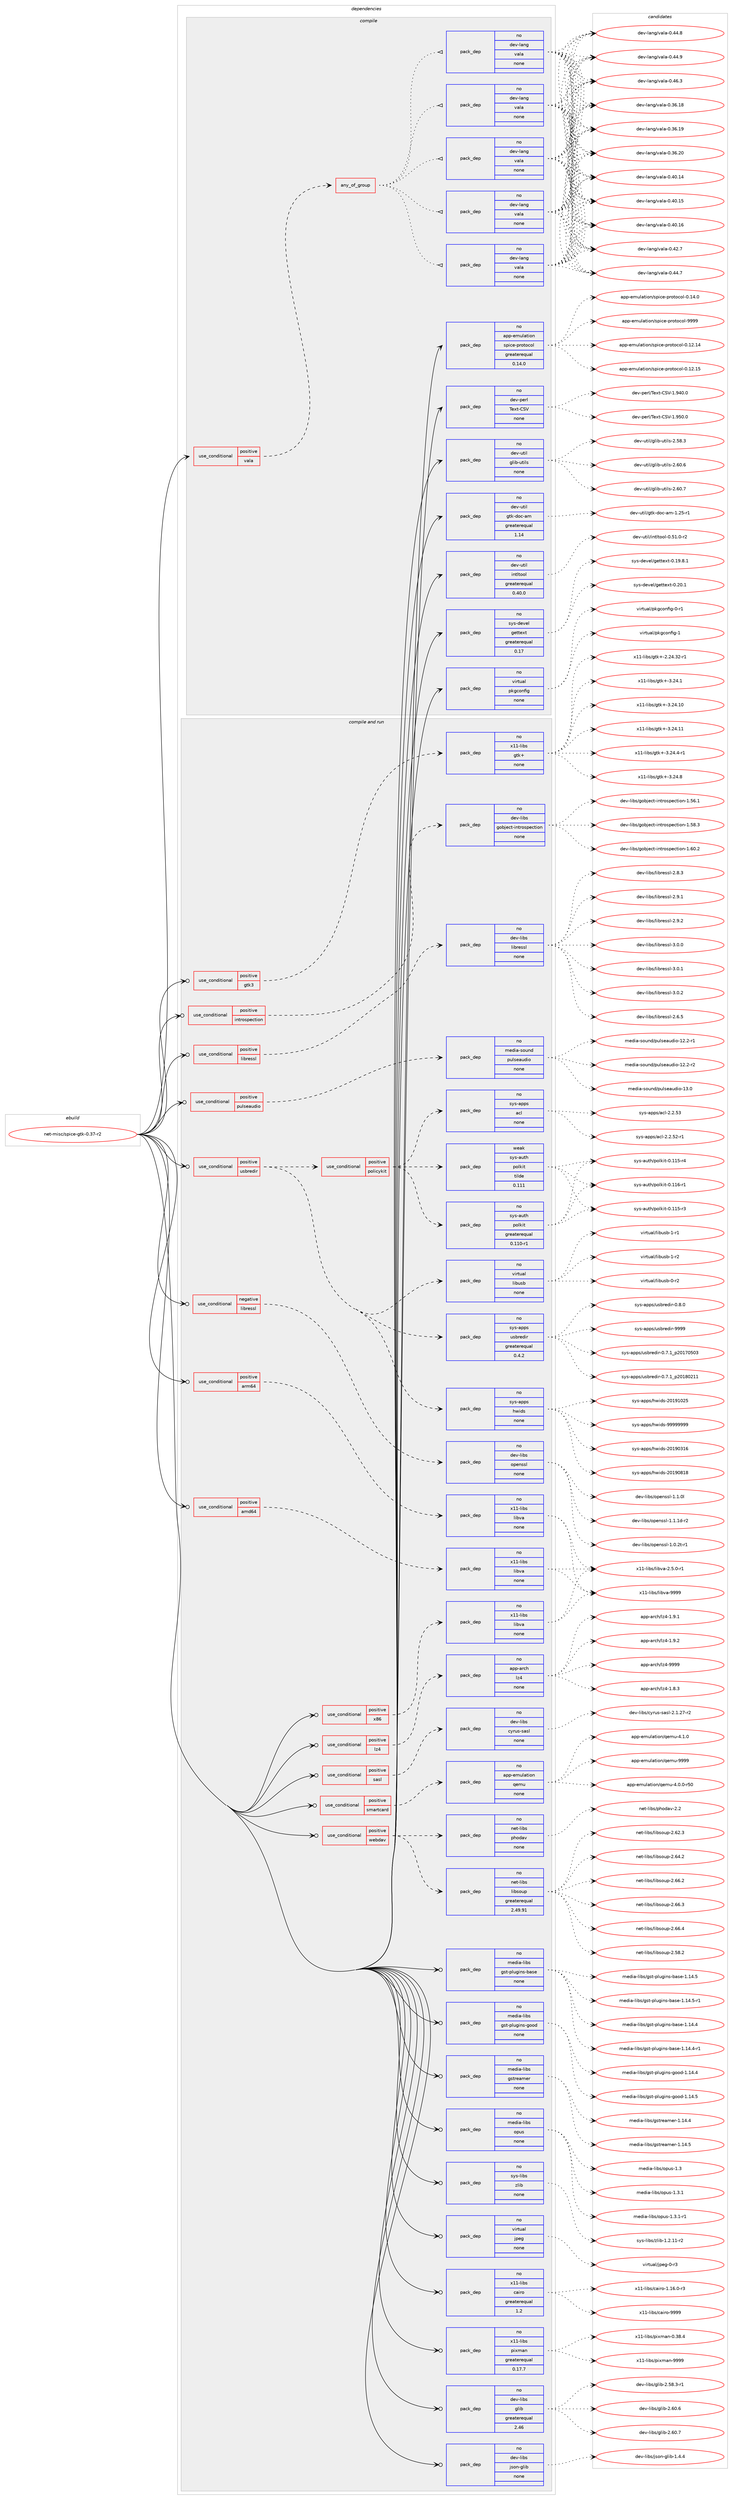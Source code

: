 digraph prolog {

# *************
# Graph options
# *************

newrank=true;
concentrate=true;
compound=true;
graph [rankdir=LR,fontname=Helvetica,fontsize=10,ranksep=1.5];#, ranksep=2.5, nodesep=0.2];
edge  [arrowhead=vee];
node  [fontname=Helvetica,fontsize=10];

# **********
# The ebuild
# **********

subgraph cluster_leftcol {
color=gray;
rank=same;
label=<<i>ebuild</i>>;
id [label="net-misc/spice-gtk-0.37-r2", color=red, width=4, href="../net-misc/spice-gtk-0.37-r2.svg"];
}

# ****************
# The dependencies
# ****************

subgraph cluster_midcol {
color=gray;
label=<<i>dependencies</i>>;
subgraph cluster_compile {
fillcolor="#eeeeee";
style=filled;
label=<<i>compile</i>>;
subgraph cond204111 {
dependency837103 [label=<<TABLE BORDER="0" CELLBORDER="1" CELLSPACING="0" CELLPADDING="4"><TR><TD ROWSPAN="3" CELLPADDING="10">use_conditional</TD></TR><TR><TD>positive</TD></TR><TR><TD>vala</TD></TR></TABLE>>, shape=none, color=red];
subgraph any14245 {
dependency837104 [label=<<TABLE BORDER="0" CELLBORDER="1" CELLSPACING="0" CELLPADDING="4"><TR><TD CELLPADDING="10">any_of_group</TD></TR></TABLE>>, shape=none, color=red];subgraph pack618253 {
dependency837105 [label=<<TABLE BORDER="0" CELLBORDER="1" CELLSPACING="0" CELLPADDING="4" WIDTH="220"><TR><TD ROWSPAN="6" CELLPADDING="30">pack_dep</TD></TR><TR><TD WIDTH="110">no</TD></TR><TR><TD>dev-lang</TD></TR><TR><TD>vala</TD></TR><TR><TD>none</TD></TR><TR><TD></TD></TR></TABLE>>, shape=none, color=blue];
}
dependency837104:e -> dependency837105:w [weight=20,style="dotted",arrowhead="oinv"];
subgraph pack618254 {
dependency837106 [label=<<TABLE BORDER="0" CELLBORDER="1" CELLSPACING="0" CELLPADDING="4" WIDTH="220"><TR><TD ROWSPAN="6" CELLPADDING="30">pack_dep</TD></TR><TR><TD WIDTH="110">no</TD></TR><TR><TD>dev-lang</TD></TR><TR><TD>vala</TD></TR><TR><TD>none</TD></TR><TR><TD></TD></TR></TABLE>>, shape=none, color=blue];
}
dependency837104:e -> dependency837106:w [weight=20,style="dotted",arrowhead="oinv"];
subgraph pack618255 {
dependency837107 [label=<<TABLE BORDER="0" CELLBORDER="1" CELLSPACING="0" CELLPADDING="4" WIDTH="220"><TR><TD ROWSPAN="6" CELLPADDING="30">pack_dep</TD></TR><TR><TD WIDTH="110">no</TD></TR><TR><TD>dev-lang</TD></TR><TR><TD>vala</TD></TR><TR><TD>none</TD></TR><TR><TD></TD></TR></TABLE>>, shape=none, color=blue];
}
dependency837104:e -> dependency837107:w [weight=20,style="dotted",arrowhead="oinv"];
subgraph pack618256 {
dependency837108 [label=<<TABLE BORDER="0" CELLBORDER="1" CELLSPACING="0" CELLPADDING="4" WIDTH="220"><TR><TD ROWSPAN="6" CELLPADDING="30">pack_dep</TD></TR><TR><TD WIDTH="110">no</TD></TR><TR><TD>dev-lang</TD></TR><TR><TD>vala</TD></TR><TR><TD>none</TD></TR><TR><TD></TD></TR></TABLE>>, shape=none, color=blue];
}
dependency837104:e -> dependency837108:w [weight=20,style="dotted",arrowhead="oinv"];
subgraph pack618257 {
dependency837109 [label=<<TABLE BORDER="0" CELLBORDER="1" CELLSPACING="0" CELLPADDING="4" WIDTH="220"><TR><TD ROWSPAN="6" CELLPADDING="30">pack_dep</TD></TR><TR><TD WIDTH="110">no</TD></TR><TR><TD>dev-lang</TD></TR><TR><TD>vala</TD></TR><TR><TD>none</TD></TR><TR><TD></TD></TR></TABLE>>, shape=none, color=blue];
}
dependency837104:e -> dependency837109:w [weight=20,style="dotted",arrowhead="oinv"];
}
dependency837103:e -> dependency837104:w [weight=20,style="dashed",arrowhead="vee"];
}
id:e -> dependency837103:w [weight=20,style="solid",arrowhead="vee"];
subgraph pack618258 {
dependency837110 [label=<<TABLE BORDER="0" CELLBORDER="1" CELLSPACING="0" CELLPADDING="4" WIDTH="220"><TR><TD ROWSPAN="6" CELLPADDING="30">pack_dep</TD></TR><TR><TD WIDTH="110">no</TD></TR><TR><TD>app-emulation</TD></TR><TR><TD>spice-protocol</TD></TR><TR><TD>greaterequal</TD></TR><TR><TD>0.14.0</TD></TR></TABLE>>, shape=none, color=blue];
}
id:e -> dependency837110:w [weight=20,style="solid",arrowhead="vee"];
subgraph pack618259 {
dependency837111 [label=<<TABLE BORDER="0" CELLBORDER="1" CELLSPACING="0" CELLPADDING="4" WIDTH="220"><TR><TD ROWSPAN="6" CELLPADDING="30">pack_dep</TD></TR><TR><TD WIDTH="110">no</TD></TR><TR><TD>dev-perl</TD></TR><TR><TD>Text-CSV</TD></TR><TR><TD>none</TD></TR><TR><TD></TD></TR></TABLE>>, shape=none, color=blue];
}
id:e -> dependency837111:w [weight=20,style="solid",arrowhead="vee"];
subgraph pack618260 {
dependency837112 [label=<<TABLE BORDER="0" CELLBORDER="1" CELLSPACING="0" CELLPADDING="4" WIDTH="220"><TR><TD ROWSPAN="6" CELLPADDING="30">pack_dep</TD></TR><TR><TD WIDTH="110">no</TD></TR><TR><TD>dev-util</TD></TR><TR><TD>glib-utils</TD></TR><TR><TD>none</TD></TR><TR><TD></TD></TR></TABLE>>, shape=none, color=blue];
}
id:e -> dependency837112:w [weight=20,style="solid",arrowhead="vee"];
subgraph pack618261 {
dependency837113 [label=<<TABLE BORDER="0" CELLBORDER="1" CELLSPACING="0" CELLPADDING="4" WIDTH="220"><TR><TD ROWSPAN="6" CELLPADDING="30">pack_dep</TD></TR><TR><TD WIDTH="110">no</TD></TR><TR><TD>dev-util</TD></TR><TR><TD>gtk-doc-am</TD></TR><TR><TD>greaterequal</TD></TR><TR><TD>1.14</TD></TR></TABLE>>, shape=none, color=blue];
}
id:e -> dependency837113:w [weight=20,style="solid",arrowhead="vee"];
subgraph pack618262 {
dependency837114 [label=<<TABLE BORDER="0" CELLBORDER="1" CELLSPACING="0" CELLPADDING="4" WIDTH="220"><TR><TD ROWSPAN="6" CELLPADDING="30">pack_dep</TD></TR><TR><TD WIDTH="110">no</TD></TR><TR><TD>dev-util</TD></TR><TR><TD>intltool</TD></TR><TR><TD>greaterequal</TD></TR><TR><TD>0.40.0</TD></TR></TABLE>>, shape=none, color=blue];
}
id:e -> dependency837114:w [weight=20,style="solid",arrowhead="vee"];
subgraph pack618263 {
dependency837115 [label=<<TABLE BORDER="0" CELLBORDER="1" CELLSPACING="0" CELLPADDING="4" WIDTH="220"><TR><TD ROWSPAN="6" CELLPADDING="30">pack_dep</TD></TR><TR><TD WIDTH="110">no</TD></TR><TR><TD>sys-devel</TD></TR><TR><TD>gettext</TD></TR><TR><TD>greaterequal</TD></TR><TR><TD>0.17</TD></TR></TABLE>>, shape=none, color=blue];
}
id:e -> dependency837115:w [weight=20,style="solid",arrowhead="vee"];
subgraph pack618264 {
dependency837116 [label=<<TABLE BORDER="0" CELLBORDER="1" CELLSPACING="0" CELLPADDING="4" WIDTH="220"><TR><TD ROWSPAN="6" CELLPADDING="30">pack_dep</TD></TR><TR><TD WIDTH="110">no</TD></TR><TR><TD>virtual</TD></TR><TR><TD>pkgconfig</TD></TR><TR><TD>none</TD></TR><TR><TD></TD></TR></TABLE>>, shape=none, color=blue];
}
id:e -> dependency837116:w [weight=20,style="solid",arrowhead="vee"];
}
subgraph cluster_compileandrun {
fillcolor="#eeeeee";
style=filled;
label=<<i>compile and run</i>>;
subgraph cond204112 {
dependency837117 [label=<<TABLE BORDER="0" CELLBORDER="1" CELLSPACING="0" CELLPADDING="4"><TR><TD ROWSPAN="3" CELLPADDING="10">use_conditional</TD></TR><TR><TD>negative</TD></TR><TR><TD>libressl</TD></TR></TABLE>>, shape=none, color=red];
subgraph pack618265 {
dependency837118 [label=<<TABLE BORDER="0" CELLBORDER="1" CELLSPACING="0" CELLPADDING="4" WIDTH="220"><TR><TD ROWSPAN="6" CELLPADDING="30">pack_dep</TD></TR><TR><TD WIDTH="110">no</TD></TR><TR><TD>dev-libs</TD></TR><TR><TD>openssl</TD></TR><TR><TD>none</TD></TR><TR><TD></TD></TR></TABLE>>, shape=none, color=blue];
}
dependency837117:e -> dependency837118:w [weight=20,style="dashed",arrowhead="vee"];
}
id:e -> dependency837117:w [weight=20,style="solid",arrowhead="odotvee"];
subgraph cond204113 {
dependency837119 [label=<<TABLE BORDER="0" CELLBORDER="1" CELLSPACING="0" CELLPADDING="4"><TR><TD ROWSPAN="3" CELLPADDING="10">use_conditional</TD></TR><TR><TD>positive</TD></TR><TR><TD>amd64</TD></TR></TABLE>>, shape=none, color=red];
subgraph pack618266 {
dependency837120 [label=<<TABLE BORDER="0" CELLBORDER="1" CELLSPACING="0" CELLPADDING="4" WIDTH="220"><TR><TD ROWSPAN="6" CELLPADDING="30">pack_dep</TD></TR><TR><TD WIDTH="110">no</TD></TR><TR><TD>x11-libs</TD></TR><TR><TD>libva</TD></TR><TR><TD>none</TD></TR><TR><TD></TD></TR></TABLE>>, shape=none, color=blue];
}
dependency837119:e -> dependency837120:w [weight=20,style="dashed",arrowhead="vee"];
}
id:e -> dependency837119:w [weight=20,style="solid",arrowhead="odotvee"];
subgraph cond204114 {
dependency837121 [label=<<TABLE BORDER="0" CELLBORDER="1" CELLSPACING="0" CELLPADDING="4"><TR><TD ROWSPAN="3" CELLPADDING="10">use_conditional</TD></TR><TR><TD>positive</TD></TR><TR><TD>arm64</TD></TR></TABLE>>, shape=none, color=red];
subgraph pack618267 {
dependency837122 [label=<<TABLE BORDER="0" CELLBORDER="1" CELLSPACING="0" CELLPADDING="4" WIDTH="220"><TR><TD ROWSPAN="6" CELLPADDING="30">pack_dep</TD></TR><TR><TD WIDTH="110">no</TD></TR><TR><TD>x11-libs</TD></TR><TR><TD>libva</TD></TR><TR><TD>none</TD></TR><TR><TD></TD></TR></TABLE>>, shape=none, color=blue];
}
dependency837121:e -> dependency837122:w [weight=20,style="dashed",arrowhead="vee"];
}
id:e -> dependency837121:w [weight=20,style="solid",arrowhead="odotvee"];
subgraph cond204115 {
dependency837123 [label=<<TABLE BORDER="0" CELLBORDER="1" CELLSPACING="0" CELLPADDING="4"><TR><TD ROWSPAN="3" CELLPADDING="10">use_conditional</TD></TR><TR><TD>positive</TD></TR><TR><TD>gtk3</TD></TR></TABLE>>, shape=none, color=red];
subgraph pack618268 {
dependency837124 [label=<<TABLE BORDER="0" CELLBORDER="1" CELLSPACING="0" CELLPADDING="4" WIDTH="220"><TR><TD ROWSPAN="6" CELLPADDING="30">pack_dep</TD></TR><TR><TD WIDTH="110">no</TD></TR><TR><TD>x11-libs</TD></TR><TR><TD>gtk+</TD></TR><TR><TD>none</TD></TR><TR><TD></TD></TR></TABLE>>, shape=none, color=blue];
}
dependency837123:e -> dependency837124:w [weight=20,style="dashed",arrowhead="vee"];
}
id:e -> dependency837123:w [weight=20,style="solid",arrowhead="odotvee"];
subgraph cond204116 {
dependency837125 [label=<<TABLE BORDER="0" CELLBORDER="1" CELLSPACING="0" CELLPADDING="4"><TR><TD ROWSPAN="3" CELLPADDING="10">use_conditional</TD></TR><TR><TD>positive</TD></TR><TR><TD>introspection</TD></TR></TABLE>>, shape=none, color=red];
subgraph pack618269 {
dependency837126 [label=<<TABLE BORDER="0" CELLBORDER="1" CELLSPACING="0" CELLPADDING="4" WIDTH="220"><TR><TD ROWSPAN="6" CELLPADDING="30">pack_dep</TD></TR><TR><TD WIDTH="110">no</TD></TR><TR><TD>dev-libs</TD></TR><TR><TD>gobject-introspection</TD></TR><TR><TD>none</TD></TR><TR><TD></TD></TR></TABLE>>, shape=none, color=blue];
}
dependency837125:e -> dependency837126:w [weight=20,style="dashed",arrowhead="vee"];
}
id:e -> dependency837125:w [weight=20,style="solid",arrowhead="odotvee"];
subgraph cond204117 {
dependency837127 [label=<<TABLE BORDER="0" CELLBORDER="1" CELLSPACING="0" CELLPADDING="4"><TR><TD ROWSPAN="3" CELLPADDING="10">use_conditional</TD></TR><TR><TD>positive</TD></TR><TR><TD>libressl</TD></TR></TABLE>>, shape=none, color=red];
subgraph pack618270 {
dependency837128 [label=<<TABLE BORDER="0" CELLBORDER="1" CELLSPACING="0" CELLPADDING="4" WIDTH="220"><TR><TD ROWSPAN="6" CELLPADDING="30">pack_dep</TD></TR><TR><TD WIDTH="110">no</TD></TR><TR><TD>dev-libs</TD></TR><TR><TD>libressl</TD></TR><TR><TD>none</TD></TR><TR><TD></TD></TR></TABLE>>, shape=none, color=blue];
}
dependency837127:e -> dependency837128:w [weight=20,style="dashed",arrowhead="vee"];
}
id:e -> dependency837127:w [weight=20,style="solid",arrowhead="odotvee"];
subgraph cond204118 {
dependency837129 [label=<<TABLE BORDER="0" CELLBORDER="1" CELLSPACING="0" CELLPADDING="4"><TR><TD ROWSPAN="3" CELLPADDING="10">use_conditional</TD></TR><TR><TD>positive</TD></TR><TR><TD>lz4</TD></TR></TABLE>>, shape=none, color=red];
subgraph pack618271 {
dependency837130 [label=<<TABLE BORDER="0" CELLBORDER="1" CELLSPACING="0" CELLPADDING="4" WIDTH="220"><TR><TD ROWSPAN="6" CELLPADDING="30">pack_dep</TD></TR><TR><TD WIDTH="110">no</TD></TR><TR><TD>app-arch</TD></TR><TR><TD>lz4</TD></TR><TR><TD>none</TD></TR><TR><TD></TD></TR></TABLE>>, shape=none, color=blue];
}
dependency837129:e -> dependency837130:w [weight=20,style="dashed",arrowhead="vee"];
}
id:e -> dependency837129:w [weight=20,style="solid",arrowhead="odotvee"];
subgraph cond204119 {
dependency837131 [label=<<TABLE BORDER="0" CELLBORDER="1" CELLSPACING="0" CELLPADDING="4"><TR><TD ROWSPAN="3" CELLPADDING="10">use_conditional</TD></TR><TR><TD>positive</TD></TR><TR><TD>pulseaudio</TD></TR></TABLE>>, shape=none, color=red];
subgraph pack618272 {
dependency837132 [label=<<TABLE BORDER="0" CELLBORDER="1" CELLSPACING="0" CELLPADDING="4" WIDTH="220"><TR><TD ROWSPAN="6" CELLPADDING="30">pack_dep</TD></TR><TR><TD WIDTH="110">no</TD></TR><TR><TD>media-sound</TD></TR><TR><TD>pulseaudio</TD></TR><TR><TD>none</TD></TR><TR><TD></TD></TR></TABLE>>, shape=none, color=blue];
}
dependency837131:e -> dependency837132:w [weight=20,style="dashed",arrowhead="vee"];
}
id:e -> dependency837131:w [weight=20,style="solid",arrowhead="odotvee"];
subgraph cond204120 {
dependency837133 [label=<<TABLE BORDER="0" CELLBORDER="1" CELLSPACING="0" CELLPADDING="4"><TR><TD ROWSPAN="3" CELLPADDING="10">use_conditional</TD></TR><TR><TD>positive</TD></TR><TR><TD>sasl</TD></TR></TABLE>>, shape=none, color=red];
subgraph pack618273 {
dependency837134 [label=<<TABLE BORDER="0" CELLBORDER="1" CELLSPACING="0" CELLPADDING="4" WIDTH="220"><TR><TD ROWSPAN="6" CELLPADDING="30">pack_dep</TD></TR><TR><TD WIDTH="110">no</TD></TR><TR><TD>dev-libs</TD></TR><TR><TD>cyrus-sasl</TD></TR><TR><TD>none</TD></TR><TR><TD></TD></TR></TABLE>>, shape=none, color=blue];
}
dependency837133:e -> dependency837134:w [weight=20,style="dashed",arrowhead="vee"];
}
id:e -> dependency837133:w [weight=20,style="solid",arrowhead="odotvee"];
subgraph cond204121 {
dependency837135 [label=<<TABLE BORDER="0" CELLBORDER="1" CELLSPACING="0" CELLPADDING="4"><TR><TD ROWSPAN="3" CELLPADDING="10">use_conditional</TD></TR><TR><TD>positive</TD></TR><TR><TD>smartcard</TD></TR></TABLE>>, shape=none, color=red];
subgraph pack618274 {
dependency837136 [label=<<TABLE BORDER="0" CELLBORDER="1" CELLSPACING="0" CELLPADDING="4" WIDTH="220"><TR><TD ROWSPAN="6" CELLPADDING="30">pack_dep</TD></TR><TR><TD WIDTH="110">no</TD></TR><TR><TD>app-emulation</TD></TR><TR><TD>qemu</TD></TR><TR><TD>none</TD></TR><TR><TD></TD></TR></TABLE>>, shape=none, color=blue];
}
dependency837135:e -> dependency837136:w [weight=20,style="dashed",arrowhead="vee"];
}
id:e -> dependency837135:w [weight=20,style="solid",arrowhead="odotvee"];
subgraph cond204122 {
dependency837137 [label=<<TABLE BORDER="0" CELLBORDER="1" CELLSPACING="0" CELLPADDING="4"><TR><TD ROWSPAN="3" CELLPADDING="10">use_conditional</TD></TR><TR><TD>positive</TD></TR><TR><TD>usbredir</TD></TR></TABLE>>, shape=none, color=red];
subgraph pack618275 {
dependency837138 [label=<<TABLE BORDER="0" CELLBORDER="1" CELLSPACING="0" CELLPADDING="4" WIDTH="220"><TR><TD ROWSPAN="6" CELLPADDING="30">pack_dep</TD></TR><TR><TD WIDTH="110">no</TD></TR><TR><TD>sys-apps</TD></TR><TR><TD>hwids</TD></TR><TR><TD>none</TD></TR><TR><TD></TD></TR></TABLE>>, shape=none, color=blue];
}
dependency837137:e -> dependency837138:w [weight=20,style="dashed",arrowhead="vee"];
subgraph pack618276 {
dependency837139 [label=<<TABLE BORDER="0" CELLBORDER="1" CELLSPACING="0" CELLPADDING="4" WIDTH="220"><TR><TD ROWSPAN="6" CELLPADDING="30">pack_dep</TD></TR><TR><TD WIDTH="110">no</TD></TR><TR><TD>sys-apps</TD></TR><TR><TD>usbredir</TD></TR><TR><TD>greaterequal</TD></TR><TR><TD>0.4.2</TD></TR></TABLE>>, shape=none, color=blue];
}
dependency837137:e -> dependency837139:w [weight=20,style="dashed",arrowhead="vee"];
subgraph pack618277 {
dependency837140 [label=<<TABLE BORDER="0" CELLBORDER="1" CELLSPACING="0" CELLPADDING="4" WIDTH="220"><TR><TD ROWSPAN="6" CELLPADDING="30">pack_dep</TD></TR><TR><TD WIDTH="110">no</TD></TR><TR><TD>virtual</TD></TR><TR><TD>libusb</TD></TR><TR><TD>none</TD></TR><TR><TD></TD></TR></TABLE>>, shape=none, color=blue];
}
dependency837137:e -> dependency837140:w [weight=20,style="dashed",arrowhead="vee"];
subgraph cond204123 {
dependency837141 [label=<<TABLE BORDER="0" CELLBORDER="1" CELLSPACING="0" CELLPADDING="4"><TR><TD ROWSPAN="3" CELLPADDING="10">use_conditional</TD></TR><TR><TD>positive</TD></TR><TR><TD>policykit</TD></TR></TABLE>>, shape=none, color=red];
subgraph pack618278 {
dependency837142 [label=<<TABLE BORDER="0" CELLBORDER="1" CELLSPACING="0" CELLPADDING="4" WIDTH="220"><TR><TD ROWSPAN="6" CELLPADDING="30">pack_dep</TD></TR><TR><TD WIDTH="110">no</TD></TR><TR><TD>sys-apps</TD></TR><TR><TD>acl</TD></TR><TR><TD>none</TD></TR><TR><TD></TD></TR></TABLE>>, shape=none, color=blue];
}
dependency837141:e -> dependency837142:w [weight=20,style="dashed",arrowhead="vee"];
subgraph pack618279 {
dependency837143 [label=<<TABLE BORDER="0" CELLBORDER="1" CELLSPACING="0" CELLPADDING="4" WIDTH="220"><TR><TD ROWSPAN="6" CELLPADDING="30">pack_dep</TD></TR><TR><TD WIDTH="110">no</TD></TR><TR><TD>sys-auth</TD></TR><TR><TD>polkit</TD></TR><TR><TD>greaterequal</TD></TR><TR><TD>0.110-r1</TD></TR></TABLE>>, shape=none, color=blue];
}
dependency837141:e -> dependency837143:w [weight=20,style="dashed",arrowhead="vee"];
subgraph pack618280 {
dependency837144 [label=<<TABLE BORDER="0" CELLBORDER="1" CELLSPACING="0" CELLPADDING="4" WIDTH="220"><TR><TD ROWSPAN="6" CELLPADDING="30">pack_dep</TD></TR><TR><TD WIDTH="110">weak</TD></TR><TR><TD>sys-auth</TD></TR><TR><TD>polkit</TD></TR><TR><TD>tilde</TD></TR><TR><TD>0.111</TD></TR></TABLE>>, shape=none, color=blue];
}
dependency837141:e -> dependency837144:w [weight=20,style="dashed",arrowhead="vee"];
}
dependency837137:e -> dependency837141:w [weight=20,style="dashed",arrowhead="vee"];
}
id:e -> dependency837137:w [weight=20,style="solid",arrowhead="odotvee"];
subgraph cond204124 {
dependency837145 [label=<<TABLE BORDER="0" CELLBORDER="1" CELLSPACING="0" CELLPADDING="4"><TR><TD ROWSPAN="3" CELLPADDING="10">use_conditional</TD></TR><TR><TD>positive</TD></TR><TR><TD>webdav</TD></TR></TABLE>>, shape=none, color=red];
subgraph pack618281 {
dependency837146 [label=<<TABLE BORDER="0" CELLBORDER="1" CELLSPACING="0" CELLPADDING="4" WIDTH="220"><TR><TD ROWSPAN="6" CELLPADDING="30">pack_dep</TD></TR><TR><TD WIDTH="110">no</TD></TR><TR><TD>net-libs</TD></TR><TR><TD>phodav</TD></TR><TR><TD>none</TD></TR><TR><TD></TD></TR></TABLE>>, shape=none, color=blue];
}
dependency837145:e -> dependency837146:w [weight=20,style="dashed",arrowhead="vee"];
subgraph pack618282 {
dependency837147 [label=<<TABLE BORDER="0" CELLBORDER="1" CELLSPACING="0" CELLPADDING="4" WIDTH="220"><TR><TD ROWSPAN="6" CELLPADDING="30">pack_dep</TD></TR><TR><TD WIDTH="110">no</TD></TR><TR><TD>net-libs</TD></TR><TR><TD>libsoup</TD></TR><TR><TD>greaterequal</TD></TR><TR><TD>2.49.91</TD></TR></TABLE>>, shape=none, color=blue];
}
dependency837145:e -> dependency837147:w [weight=20,style="dashed",arrowhead="vee"];
}
id:e -> dependency837145:w [weight=20,style="solid",arrowhead="odotvee"];
subgraph cond204125 {
dependency837148 [label=<<TABLE BORDER="0" CELLBORDER="1" CELLSPACING="0" CELLPADDING="4"><TR><TD ROWSPAN="3" CELLPADDING="10">use_conditional</TD></TR><TR><TD>positive</TD></TR><TR><TD>x86</TD></TR></TABLE>>, shape=none, color=red];
subgraph pack618283 {
dependency837149 [label=<<TABLE BORDER="0" CELLBORDER="1" CELLSPACING="0" CELLPADDING="4" WIDTH="220"><TR><TD ROWSPAN="6" CELLPADDING="30">pack_dep</TD></TR><TR><TD WIDTH="110">no</TD></TR><TR><TD>x11-libs</TD></TR><TR><TD>libva</TD></TR><TR><TD>none</TD></TR><TR><TD></TD></TR></TABLE>>, shape=none, color=blue];
}
dependency837148:e -> dependency837149:w [weight=20,style="dashed",arrowhead="vee"];
}
id:e -> dependency837148:w [weight=20,style="solid",arrowhead="odotvee"];
subgraph pack618284 {
dependency837150 [label=<<TABLE BORDER="0" CELLBORDER="1" CELLSPACING="0" CELLPADDING="4" WIDTH="220"><TR><TD ROWSPAN="6" CELLPADDING="30">pack_dep</TD></TR><TR><TD WIDTH="110">no</TD></TR><TR><TD>dev-libs</TD></TR><TR><TD>glib</TD></TR><TR><TD>greaterequal</TD></TR><TR><TD>2.46</TD></TR></TABLE>>, shape=none, color=blue];
}
id:e -> dependency837150:w [weight=20,style="solid",arrowhead="odotvee"];
subgraph pack618285 {
dependency837151 [label=<<TABLE BORDER="0" CELLBORDER="1" CELLSPACING="0" CELLPADDING="4" WIDTH="220"><TR><TD ROWSPAN="6" CELLPADDING="30">pack_dep</TD></TR><TR><TD WIDTH="110">no</TD></TR><TR><TD>dev-libs</TD></TR><TR><TD>json-glib</TD></TR><TR><TD>none</TD></TR><TR><TD></TD></TR></TABLE>>, shape=none, color=blue];
}
id:e -> dependency837151:w [weight=20,style="solid",arrowhead="odotvee"];
subgraph pack618286 {
dependency837152 [label=<<TABLE BORDER="0" CELLBORDER="1" CELLSPACING="0" CELLPADDING="4" WIDTH="220"><TR><TD ROWSPAN="6" CELLPADDING="30">pack_dep</TD></TR><TR><TD WIDTH="110">no</TD></TR><TR><TD>media-libs</TD></TR><TR><TD>gst-plugins-base</TD></TR><TR><TD>none</TD></TR><TR><TD></TD></TR></TABLE>>, shape=none, color=blue];
}
id:e -> dependency837152:w [weight=20,style="solid",arrowhead="odotvee"];
subgraph pack618287 {
dependency837153 [label=<<TABLE BORDER="0" CELLBORDER="1" CELLSPACING="0" CELLPADDING="4" WIDTH="220"><TR><TD ROWSPAN="6" CELLPADDING="30">pack_dep</TD></TR><TR><TD WIDTH="110">no</TD></TR><TR><TD>media-libs</TD></TR><TR><TD>gst-plugins-good</TD></TR><TR><TD>none</TD></TR><TR><TD></TD></TR></TABLE>>, shape=none, color=blue];
}
id:e -> dependency837153:w [weight=20,style="solid",arrowhead="odotvee"];
subgraph pack618288 {
dependency837154 [label=<<TABLE BORDER="0" CELLBORDER="1" CELLSPACING="0" CELLPADDING="4" WIDTH="220"><TR><TD ROWSPAN="6" CELLPADDING="30">pack_dep</TD></TR><TR><TD WIDTH="110">no</TD></TR><TR><TD>media-libs</TD></TR><TR><TD>gstreamer</TD></TR><TR><TD>none</TD></TR><TR><TD></TD></TR></TABLE>>, shape=none, color=blue];
}
id:e -> dependency837154:w [weight=20,style="solid",arrowhead="odotvee"];
subgraph pack618289 {
dependency837155 [label=<<TABLE BORDER="0" CELLBORDER="1" CELLSPACING="0" CELLPADDING="4" WIDTH="220"><TR><TD ROWSPAN="6" CELLPADDING="30">pack_dep</TD></TR><TR><TD WIDTH="110">no</TD></TR><TR><TD>media-libs</TD></TR><TR><TD>opus</TD></TR><TR><TD>none</TD></TR><TR><TD></TD></TR></TABLE>>, shape=none, color=blue];
}
id:e -> dependency837155:w [weight=20,style="solid",arrowhead="odotvee"];
subgraph pack618290 {
dependency837156 [label=<<TABLE BORDER="0" CELLBORDER="1" CELLSPACING="0" CELLPADDING="4" WIDTH="220"><TR><TD ROWSPAN="6" CELLPADDING="30">pack_dep</TD></TR><TR><TD WIDTH="110">no</TD></TR><TR><TD>sys-libs</TD></TR><TR><TD>zlib</TD></TR><TR><TD>none</TD></TR><TR><TD></TD></TR></TABLE>>, shape=none, color=blue];
}
id:e -> dependency837156:w [weight=20,style="solid",arrowhead="odotvee"];
subgraph pack618291 {
dependency837157 [label=<<TABLE BORDER="0" CELLBORDER="1" CELLSPACING="0" CELLPADDING="4" WIDTH="220"><TR><TD ROWSPAN="6" CELLPADDING="30">pack_dep</TD></TR><TR><TD WIDTH="110">no</TD></TR><TR><TD>virtual</TD></TR><TR><TD>jpeg</TD></TR><TR><TD>none</TD></TR><TR><TD></TD></TR></TABLE>>, shape=none, color=blue];
}
id:e -> dependency837157:w [weight=20,style="solid",arrowhead="odotvee"];
subgraph pack618292 {
dependency837158 [label=<<TABLE BORDER="0" CELLBORDER="1" CELLSPACING="0" CELLPADDING="4" WIDTH="220"><TR><TD ROWSPAN="6" CELLPADDING="30">pack_dep</TD></TR><TR><TD WIDTH="110">no</TD></TR><TR><TD>x11-libs</TD></TR><TR><TD>cairo</TD></TR><TR><TD>greaterequal</TD></TR><TR><TD>1.2</TD></TR></TABLE>>, shape=none, color=blue];
}
id:e -> dependency837158:w [weight=20,style="solid",arrowhead="odotvee"];
subgraph pack618293 {
dependency837159 [label=<<TABLE BORDER="0" CELLBORDER="1" CELLSPACING="0" CELLPADDING="4" WIDTH="220"><TR><TD ROWSPAN="6" CELLPADDING="30">pack_dep</TD></TR><TR><TD WIDTH="110">no</TD></TR><TR><TD>x11-libs</TD></TR><TR><TD>pixman</TD></TR><TR><TD>greaterequal</TD></TR><TR><TD>0.17.7</TD></TR></TABLE>>, shape=none, color=blue];
}
id:e -> dependency837159:w [weight=20,style="solid",arrowhead="odotvee"];
}
subgraph cluster_run {
fillcolor="#eeeeee";
style=filled;
label=<<i>run</i>>;
}
}

# **************
# The candidates
# **************

subgraph cluster_choices {
rank=same;
color=gray;
label=<<i>candidates</i>>;

subgraph choice618253 {
color=black;
nodesep=1;
choice10010111845108971101034711897108974548465154464956 [label="dev-lang/vala-0.36.18", color=red, width=4,href="../dev-lang/vala-0.36.18.svg"];
choice10010111845108971101034711897108974548465154464957 [label="dev-lang/vala-0.36.19", color=red, width=4,href="../dev-lang/vala-0.36.19.svg"];
choice10010111845108971101034711897108974548465154465048 [label="dev-lang/vala-0.36.20", color=red, width=4,href="../dev-lang/vala-0.36.20.svg"];
choice10010111845108971101034711897108974548465248464952 [label="dev-lang/vala-0.40.14", color=red, width=4,href="../dev-lang/vala-0.40.14.svg"];
choice10010111845108971101034711897108974548465248464953 [label="dev-lang/vala-0.40.15", color=red, width=4,href="../dev-lang/vala-0.40.15.svg"];
choice10010111845108971101034711897108974548465248464954 [label="dev-lang/vala-0.40.16", color=red, width=4,href="../dev-lang/vala-0.40.16.svg"];
choice100101118451089711010347118971089745484652504655 [label="dev-lang/vala-0.42.7", color=red, width=4,href="../dev-lang/vala-0.42.7.svg"];
choice100101118451089711010347118971089745484652524655 [label="dev-lang/vala-0.44.7", color=red, width=4,href="../dev-lang/vala-0.44.7.svg"];
choice100101118451089711010347118971089745484652524656 [label="dev-lang/vala-0.44.8", color=red, width=4,href="../dev-lang/vala-0.44.8.svg"];
choice100101118451089711010347118971089745484652524657 [label="dev-lang/vala-0.44.9", color=red, width=4,href="../dev-lang/vala-0.44.9.svg"];
choice100101118451089711010347118971089745484652544651 [label="dev-lang/vala-0.46.3", color=red, width=4,href="../dev-lang/vala-0.46.3.svg"];
dependency837105:e -> choice10010111845108971101034711897108974548465154464956:w [style=dotted,weight="100"];
dependency837105:e -> choice10010111845108971101034711897108974548465154464957:w [style=dotted,weight="100"];
dependency837105:e -> choice10010111845108971101034711897108974548465154465048:w [style=dotted,weight="100"];
dependency837105:e -> choice10010111845108971101034711897108974548465248464952:w [style=dotted,weight="100"];
dependency837105:e -> choice10010111845108971101034711897108974548465248464953:w [style=dotted,weight="100"];
dependency837105:e -> choice10010111845108971101034711897108974548465248464954:w [style=dotted,weight="100"];
dependency837105:e -> choice100101118451089711010347118971089745484652504655:w [style=dotted,weight="100"];
dependency837105:e -> choice100101118451089711010347118971089745484652524655:w [style=dotted,weight="100"];
dependency837105:e -> choice100101118451089711010347118971089745484652524656:w [style=dotted,weight="100"];
dependency837105:e -> choice100101118451089711010347118971089745484652524657:w [style=dotted,weight="100"];
dependency837105:e -> choice100101118451089711010347118971089745484652544651:w [style=dotted,weight="100"];
}
subgraph choice618254 {
color=black;
nodesep=1;
choice10010111845108971101034711897108974548465154464956 [label="dev-lang/vala-0.36.18", color=red, width=4,href="../dev-lang/vala-0.36.18.svg"];
choice10010111845108971101034711897108974548465154464957 [label="dev-lang/vala-0.36.19", color=red, width=4,href="../dev-lang/vala-0.36.19.svg"];
choice10010111845108971101034711897108974548465154465048 [label="dev-lang/vala-0.36.20", color=red, width=4,href="../dev-lang/vala-0.36.20.svg"];
choice10010111845108971101034711897108974548465248464952 [label="dev-lang/vala-0.40.14", color=red, width=4,href="../dev-lang/vala-0.40.14.svg"];
choice10010111845108971101034711897108974548465248464953 [label="dev-lang/vala-0.40.15", color=red, width=4,href="../dev-lang/vala-0.40.15.svg"];
choice10010111845108971101034711897108974548465248464954 [label="dev-lang/vala-0.40.16", color=red, width=4,href="../dev-lang/vala-0.40.16.svg"];
choice100101118451089711010347118971089745484652504655 [label="dev-lang/vala-0.42.7", color=red, width=4,href="../dev-lang/vala-0.42.7.svg"];
choice100101118451089711010347118971089745484652524655 [label="dev-lang/vala-0.44.7", color=red, width=4,href="../dev-lang/vala-0.44.7.svg"];
choice100101118451089711010347118971089745484652524656 [label="dev-lang/vala-0.44.8", color=red, width=4,href="../dev-lang/vala-0.44.8.svg"];
choice100101118451089711010347118971089745484652524657 [label="dev-lang/vala-0.44.9", color=red, width=4,href="../dev-lang/vala-0.44.9.svg"];
choice100101118451089711010347118971089745484652544651 [label="dev-lang/vala-0.46.3", color=red, width=4,href="../dev-lang/vala-0.46.3.svg"];
dependency837106:e -> choice10010111845108971101034711897108974548465154464956:w [style=dotted,weight="100"];
dependency837106:e -> choice10010111845108971101034711897108974548465154464957:w [style=dotted,weight="100"];
dependency837106:e -> choice10010111845108971101034711897108974548465154465048:w [style=dotted,weight="100"];
dependency837106:e -> choice10010111845108971101034711897108974548465248464952:w [style=dotted,weight="100"];
dependency837106:e -> choice10010111845108971101034711897108974548465248464953:w [style=dotted,weight="100"];
dependency837106:e -> choice10010111845108971101034711897108974548465248464954:w [style=dotted,weight="100"];
dependency837106:e -> choice100101118451089711010347118971089745484652504655:w [style=dotted,weight="100"];
dependency837106:e -> choice100101118451089711010347118971089745484652524655:w [style=dotted,weight="100"];
dependency837106:e -> choice100101118451089711010347118971089745484652524656:w [style=dotted,weight="100"];
dependency837106:e -> choice100101118451089711010347118971089745484652524657:w [style=dotted,weight="100"];
dependency837106:e -> choice100101118451089711010347118971089745484652544651:w [style=dotted,weight="100"];
}
subgraph choice618255 {
color=black;
nodesep=1;
choice10010111845108971101034711897108974548465154464956 [label="dev-lang/vala-0.36.18", color=red, width=4,href="../dev-lang/vala-0.36.18.svg"];
choice10010111845108971101034711897108974548465154464957 [label="dev-lang/vala-0.36.19", color=red, width=4,href="../dev-lang/vala-0.36.19.svg"];
choice10010111845108971101034711897108974548465154465048 [label="dev-lang/vala-0.36.20", color=red, width=4,href="../dev-lang/vala-0.36.20.svg"];
choice10010111845108971101034711897108974548465248464952 [label="dev-lang/vala-0.40.14", color=red, width=4,href="../dev-lang/vala-0.40.14.svg"];
choice10010111845108971101034711897108974548465248464953 [label="dev-lang/vala-0.40.15", color=red, width=4,href="../dev-lang/vala-0.40.15.svg"];
choice10010111845108971101034711897108974548465248464954 [label="dev-lang/vala-0.40.16", color=red, width=4,href="../dev-lang/vala-0.40.16.svg"];
choice100101118451089711010347118971089745484652504655 [label="dev-lang/vala-0.42.7", color=red, width=4,href="../dev-lang/vala-0.42.7.svg"];
choice100101118451089711010347118971089745484652524655 [label="dev-lang/vala-0.44.7", color=red, width=4,href="../dev-lang/vala-0.44.7.svg"];
choice100101118451089711010347118971089745484652524656 [label="dev-lang/vala-0.44.8", color=red, width=4,href="../dev-lang/vala-0.44.8.svg"];
choice100101118451089711010347118971089745484652524657 [label="dev-lang/vala-0.44.9", color=red, width=4,href="../dev-lang/vala-0.44.9.svg"];
choice100101118451089711010347118971089745484652544651 [label="dev-lang/vala-0.46.3", color=red, width=4,href="../dev-lang/vala-0.46.3.svg"];
dependency837107:e -> choice10010111845108971101034711897108974548465154464956:w [style=dotted,weight="100"];
dependency837107:e -> choice10010111845108971101034711897108974548465154464957:w [style=dotted,weight="100"];
dependency837107:e -> choice10010111845108971101034711897108974548465154465048:w [style=dotted,weight="100"];
dependency837107:e -> choice10010111845108971101034711897108974548465248464952:w [style=dotted,weight="100"];
dependency837107:e -> choice10010111845108971101034711897108974548465248464953:w [style=dotted,weight="100"];
dependency837107:e -> choice10010111845108971101034711897108974548465248464954:w [style=dotted,weight="100"];
dependency837107:e -> choice100101118451089711010347118971089745484652504655:w [style=dotted,weight="100"];
dependency837107:e -> choice100101118451089711010347118971089745484652524655:w [style=dotted,weight="100"];
dependency837107:e -> choice100101118451089711010347118971089745484652524656:w [style=dotted,weight="100"];
dependency837107:e -> choice100101118451089711010347118971089745484652524657:w [style=dotted,weight="100"];
dependency837107:e -> choice100101118451089711010347118971089745484652544651:w [style=dotted,weight="100"];
}
subgraph choice618256 {
color=black;
nodesep=1;
choice10010111845108971101034711897108974548465154464956 [label="dev-lang/vala-0.36.18", color=red, width=4,href="../dev-lang/vala-0.36.18.svg"];
choice10010111845108971101034711897108974548465154464957 [label="dev-lang/vala-0.36.19", color=red, width=4,href="../dev-lang/vala-0.36.19.svg"];
choice10010111845108971101034711897108974548465154465048 [label="dev-lang/vala-0.36.20", color=red, width=4,href="../dev-lang/vala-0.36.20.svg"];
choice10010111845108971101034711897108974548465248464952 [label="dev-lang/vala-0.40.14", color=red, width=4,href="../dev-lang/vala-0.40.14.svg"];
choice10010111845108971101034711897108974548465248464953 [label="dev-lang/vala-0.40.15", color=red, width=4,href="../dev-lang/vala-0.40.15.svg"];
choice10010111845108971101034711897108974548465248464954 [label="dev-lang/vala-0.40.16", color=red, width=4,href="../dev-lang/vala-0.40.16.svg"];
choice100101118451089711010347118971089745484652504655 [label="dev-lang/vala-0.42.7", color=red, width=4,href="../dev-lang/vala-0.42.7.svg"];
choice100101118451089711010347118971089745484652524655 [label="dev-lang/vala-0.44.7", color=red, width=4,href="../dev-lang/vala-0.44.7.svg"];
choice100101118451089711010347118971089745484652524656 [label="dev-lang/vala-0.44.8", color=red, width=4,href="../dev-lang/vala-0.44.8.svg"];
choice100101118451089711010347118971089745484652524657 [label="dev-lang/vala-0.44.9", color=red, width=4,href="../dev-lang/vala-0.44.9.svg"];
choice100101118451089711010347118971089745484652544651 [label="dev-lang/vala-0.46.3", color=red, width=4,href="../dev-lang/vala-0.46.3.svg"];
dependency837108:e -> choice10010111845108971101034711897108974548465154464956:w [style=dotted,weight="100"];
dependency837108:e -> choice10010111845108971101034711897108974548465154464957:w [style=dotted,weight="100"];
dependency837108:e -> choice10010111845108971101034711897108974548465154465048:w [style=dotted,weight="100"];
dependency837108:e -> choice10010111845108971101034711897108974548465248464952:w [style=dotted,weight="100"];
dependency837108:e -> choice10010111845108971101034711897108974548465248464953:w [style=dotted,weight="100"];
dependency837108:e -> choice10010111845108971101034711897108974548465248464954:w [style=dotted,weight="100"];
dependency837108:e -> choice100101118451089711010347118971089745484652504655:w [style=dotted,weight="100"];
dependency837108:e -> choice100101118451089711010347118971089745484652524655:w [style=dotted,weight="100"];
dependency837108:e -> choice100101118451089711010347118971089745484652524656:w [style=dotted,weight="100"];
dependency837108:e -> choice100101118451089711010347118971089745484652524657:w [style=dotted,weight="100"];
dependency837108:e -> choice100101118451089711010347118971089745484652544651:w [style=dotted,weight="100"];
}
subgraph choice618257 {
color=black;
nodesep=1;
choice10010111845108971101034711897108974548465154464956 [label="dev-lang/vala-0.36.18", color=red, width=4,href="../dev-lang/vala-0.36.18.svg"];
choice10010111845108971101034711897108974548465154464957 [label="dev-lang/vala-0.36.19", color=red, width=4,href="../dev-lang/vala-0.36.19.svg"];
choice10010111845108971101034711897108974548465154465048 [label="dev-lang/vala-0.36.20", color=red, width=4,href="../dev-lang/vala-0.36.20.svg"];
choice10010111845108971101034711897108974548465248464952 [label="dev-lang/vala-0.40.14", color=red, width=4,href="../dev-lang/vala-0.40.14.svg"];
choice10010111845108971101034711897108974548465248464953 [label="dev-lang/vala-0.40.15", color=red, width=4,href="../dev-lang/vala-0.40.15.svg"];
choice10010111845108971101034711897108974548465248464954 [label="dev-lang/vala-0.40.16", color=red, width=4,href="../dev-lang/vala-0.40.16.svg"];
choice100101118451089711010347118971089745484652504655 [label="dev-lang/vala-0.42.7", color=red, width=4,href="../dev-lang/vala-0.42.7.svg"];
choice100101118451089711010347118971089745484652524655 [label="dev-lang/vala-0.44.7", color=red, width=4,href="../dev-lang/vala-0.44.7.svg"];
choice100101118451089711010347118971089745484652524656 [label="dev-lang/vala-0.44.8", color=red, width=4,href="../dev-lang/vala-0.44.8.svg"];
choice100101118451089711010347118971089745484652524657 [label="dev-lang/vala-0.44.9", color=red, width=4,href="../dev-lang/vala-0.44.9.svg"];
choice100101118451089711010347118971089745484652544651 [label="dev-lang/vala-0.46.3", color=red, width=4,href="../dev-lang/vala-0.46.3.svg"];
dependency837109:e -> choice10010111845108971101034711897108974548465154464956:w [style=dotted,weight="100"];
dependency837109:e -> choice10010111845108971101034711897108974548465154464957:w [style=dotted,weight="100"];
dependency837109:e -> choice10010111845108971101034711897108974548465154465048:w [style=dotted,weight="100"];
dependency837109:e -> choice10010111845108971101034711897108974548465248464952:w [style=dotted,weight="100"];
dependency837109:e -> choice10010111845108971101034711897108974548465248464953:w [style=dotted,weight="100"];
dependency837109:e -> choice10010111845108971101034711897108974548465248464954:w [style=dotted,weight="100"];
dependency837109:e -> choice100101118451089711010347118971089745484652504655:w [style=dotted,weight="100"];
dependency837109:e -> choice100101118451089711010347118971089745484652524655:w [style=dotted,weight="100"];
dependency837109:e -> choice100101118451089711010347118971089745484652524656:w [style=dotted,weight="100"];
dependency837109:e -> choice100101118451089711010347118971089745484652524657:w [style=dotted,weight="100"];
dependency837109:e -> choice100101118451089711010347118971089745484652544651:w [style=dotted,weight="100"];
}
subgraph choice618258 {
color=black;
nodesep=1;
choice971121124510110911710897116105111110471151121059910145112114111116111991111084548464950464952 [label="app-emulation/spice-protocol-0.12.14", color=red, width=4,href="../app-emulation/spice-protocol-0.12.14.svg"];
choice971121124510110911710897116105111110471151121059910145112114111116111991111084548464950464953 [label="app-emulation/spice-protocol-0.12.15", color=red, width=4,href="../app-emulation/spice-protocol-0.12.15.svg"];
choice9711211245101109117108971161051111104711511210599101451121141111161119911110845484649524648 [label="app-emulation/spice-protocol-0.14.0", color=red, width=4,href="../app-emulation/spice-protocol-0.14.0.svg"];
choice971121124510110911710897116105111110471151121059910145112114111116111991111084557575757 [label="app-emulation/spice-protocol-9999", color=red, width=4,href="../app-emulation/spice-protocol-9999.svg"];
dependency837110:e -> choice971121124510110911710897116105111110471151121059910145112114111116111991111084548464950464952:w [style=dotted,weight="100"];
dependency837110:e -> choice971121124510110911710897116105111110471151121059910145112114111116111991111084548464950464953:w [style=dotted,weight="100"];
dependency837110:e -> choice9711211245101109117108971161051111104711511210599101451121141111161119911110845484649524648:w [style=dotted,weight="100"];
dependency837110:e -> choice971121124510110911710897116105111110471151121059910145112114111116111991111084557575757:w [style=dotted,weight="100"];
}
subgraph choice618259 {
color=black;
nodesep=1;
choice100101118451121011141084784101120116456783864549465752484648 [label="dev-perl/Text-CSV-1.940.0", color=red, width=4,href="../dev-perl/Text-CSV-1.940.0.svg"];
choice100101118451121011141084784101120116456783864549465753484648 [label="dev-perl/Text-CSV-1.950.0", color=red, width=4,href="../dev-perl/Text-CSV-1.950.0.svg"];
dependency837111:e -> choice100101118451121011141084784101120116456783864549465752484648:w [style=dotted,weight="100"];
dependency837111:e -> choice100101118451121011141084784101120116456783864549465753484648:w [style=dotted,weight="100"];
}
subgraph choice618260 {
color=black;
nodesep=1;
choice1001011184511711610510847103108105984511711610510811545504653564651 [label="dev-util/glib-utils-2.58.3", color=red, width=4,href="../dev-util/glib-utils-2.58.3.svg"];
choice1001011184511711610510847103108105984511711610510811545504654484654 [label="dev-util/glib-utils-2.60.6", color=red, width=4,href="../dev-util/glib-utils-2.60.6.svg"];
choice1001011184511711610510847103108105984511711610510811545504654484655 [label="dev-util/glib-utils-2.60.7", color=red, width=4,href="../dev-util/glib-utils-2.60.7.svg"];
dependency837112:e -> choice1001011184511711610510847103108105984511711610510811545504653564651:w [style=dotted,weight="100"];
dependency837112:e -> choice1001011184511711610510847103108105984511711610510811545504654484654:w [style=dotted,weight="100"];
dependency837112:e -> choice1001011184511711610510847103108105984511711610510811545504654484655:w [style=dotted,weight="100"];
}
subgraph choice618261 {
color=black;
nodesep=1;
choice10010111845117116105108471031161074510011199459710945494650534511449 [label="dev-util/gtk-doc-am-1.25-r1", color=red, width=4,href="../dev-util/gtk-doc-am-1.25-r1.svg"];
dependency837113:e -> choice10010111845117116105108471031161074510011199459710945494650534511449:w [style=dotted,weight="100"];
}
subgraph choice618262 {
color=black;
nodesep=1;
choice1001011184511711610510847105110116108116111111108454846534946484511450 [label="dev-util/intltool-0.51.0-r2", color=red, width=4,href="../dev-util/intltool-0.51.0-r2.svg"];
dependency837114:e -> choice1001011184511711610510847105110116108116111111108454846534946484511450:w [style=dotted,weight="100"];
}
subgraph choice618263 {
color=black;
nodesep=1;
choice1151211154510010111810110847103101116116101120116454846495746564649 [label="sys-devel/gettext-0.19.8.1", color=red, width=4,href="../sys-devel/gettext-0.19.8.1.svg"];
choice115121115451001011181011084710310111611610112011645484650484649 [label="sys-devel/gettext-0.20.1", color=red, width=4,href="../sys-devel/gettext-0.20.1.svg"];
dependency837115:e -> choice1151211154510010111810110847103101116116101120116454846495746564649:w [style=dotted,weight="100"];
dependency837115:e -> choice115121115451001011181011084710310111611610112011645484650484649:w [style=dotted,weight="100"];
}
subgraph choice618264 {
color=black;
nodesep=1;
choice11810511411611797108471121071039911111010210510345484511449 [label="virtual/pkgconfig-0-r1", color=red, width=4,href="../virtual/pkgconfig-0-r1.svg"];
choice1181051141161179710847112107103991111101021051034549 [label="virtual/pkgconfig-1", color=red, width=4,href="../virtual/pkgconfig-1.svg"];
dependency837116:e -> choice11810511411611797108471121071039911111010210510345484511449:w [style=dotted,weight="100"];
dependency837116:e -> choice1181051141161179710847112107103991111101021051034549:w [style=dotted,weight="100"];
}
subgraph choice618265 {
color=black;
nodesep=1;
choice1001011184510810598115471111121011101151151084549464846501164511449 [label="dev-libs/openssl-1.0.2t-r1", color=red, width=4,href="../dev-libs/openssl-1.0.2t-r1.svg"];
choice100101118451081059811547111112101110115115108454946494648108 [label="dev-libs/openssl-1.1.0l", color=red, width=4,href="../dev-libs/openssl-1.1.0l.svg"];
choice1001011184510810598115471111121011101151151084549464946491004511450 [label="dev-libs/openssl-1.1.1d-r2", color=red, width=4,href="../dev-libs/openssl-1.1.1d-r2.svg"];
dependency837118:e -> choice1001011184510810598115471111121011101151151084549464846501164511449:w [style=dotted,weight="100"];
dependency837118:e -> choice100101118451081059811547111112101110115115108454946494648108:w [style=dotted,weight="100"];
dependency837118:e -> choice1001011184510810598115471111121011101151151084549464946491004511450:w [style=dotted,weight="100"];
}
subgraph choice618266 {
color=black;
nodesep=1;
choice120494945108105981154710810598118974550465346484511449 [label="x11-libs/libva-2.5.0-r1", color=red, width=4,href="../x11-libs/libva-2.5.0-r1.svg"];
choice120494945108105981154710810598118974557575757 [label="x11-libs/libva-9999", color=red, width=4,href="../x11-libs/libva-9999.svg"];
dependency837120:e -> choice120494945108105981154710810598118974550465346484511449:w [style=dotted,weight="100"];
dependency837120:e -> choice120494945108105981154710810598118974557575757:w [style=dotted,weight="100"];
}
subgraph choice618267 {
color=black;
nodesep=1;
choice120494945108105981154710810598118974550465346484511449 [label="x11-libs/libva-2.5.0-r1", color=red, width=4,href="../x11-libs/libva-2.5.0-r1.svg"];
choice120494945108105981154710810598118974557575757 [label="x11-libs/libva-9999", color=red, width=4,href="../x11-libs/libva-9999.svg"];
dependency837122:e -> choice120494945108105981154710810598118974550465346484511449:w [style=dotted,weight="100"];
dependency837122:e -> choice120494945108105981154710810598118974557575757:w [style=dotted,weight="100"];
}
subgraph choice618268 {
color=black;
nodesep=1;
choice12049494510810598115471031161074345504650524651504511449 [label="x11-libs/gtk+-2.24.32-r1", color=red, width=4,href="../x11-libs/gtk+-2.24.32-r1.svg"];
choice12049494510810598115471031161074345514650524649 [label="x11-libs/gtk+-3.24.1", color=red, width=4,href="../x11-libs/gtk+-3.24.1.svg"];
choice1204949451081059811547103116107434551465052464948 [label="x11-libs/gtk+-3.24.10", color=red, width=4,href="../x11-libs/gtk+-3.24.10.svg"];
choice1204949451081059811547103116107434551465052464949 [label="x11-libs/gtk+-3.24.11", color=red, width=4,href="../x11-libs/gtk+-3.24.11.svg"];
choice120494945108105981154710311610743455146505246524511449 [label="x11-libs/gtk+-3.24.4-r1", color=red, width=4,href="../x11-libs/gtk+-3.24.4-r1.svg"];
choice12049494510810598115471031161074345514650524656 [label="x11-libs/gtk+-3.24.8", color=red, width=4,href="../x11-libs/gtk+-3.24.8.svg"];
dependency837124:e -> choice12049494510810598115471031161074345504650524651504511449:w [style=dotted,weight="100"];
dependency837124:e -> choice12049494510810598115471031161074345514650524649:w [style=dotted,weight="100"];
dependency837124:e -> choice1204949451081059811547103116107434551465052464948:w [style=dotted,weight="100"];
dependency837124:e -> choice1204949451081059811547103116107434551465052464949:w [style=dotted,weight="100"];
dependency837124:e -> choice120494945108105981154710311610743455146505246524511449:w [style=dotted,weight="100"];
dependency837124:e -> choice12049494510810598115471031161074345514650524656:w [style=dotted,weight="100"];
}
subgraph choice618269 {
color=black;
nodesep=1;
choice1001011184510810598115471031119810610199116451051101161141111151121019911610511111045494653544649 [label="dev-libs/gobject-introspection-1.56.1", color=red, width=4,href="../dev-libs/gobject-introspection-1.56.1.svg"];
choice1001011184510810598115471031119810610199116451051101161141111151121019911610511111045494653564651 [label="dev-libs/gobject-introspection-1.58.3", color=red, width=4,href="../dev-libs/gobject-introspection-1.58.3.svg"];
choice1001011184510810598115471031119810610199116451051101161141111151121019911610511111045494654484650 [label="dev-libs/gobject-introspection-1.60.2", color=red, width=4,href="../dev-libs/gobject-introspection-1.60.2.svg"];
dependency837126:e -> choice1001011184510810598115471031119810610199116451051101161141111151121019911610511111045494653544649:w [style=dotted,weight="100"];
dependency837126:e -> choice1001011184510810598115471031119810610199116451051101161141111151121019911610511111045494653564651:w [style=dotted,weight="100"];
dependency837126:e -> choice1001011184510810598115471031119810610199116451051101161141111151121019911610511111045494654484650:w [style=dotted,weight="100"];
}
subgraph choice618270 {
color=black;
nodesep=1;
choice10010111845108105981154710810598114101115115108455046544653 [label="dev-libs/libressl-2.6.5", color=red, width=4,href="../dev-libs/libressl-2.6.5.svg"];
choice10010111845108105981154710810598114101115115108455046564651 [label="dev-libs/libressl-2.8.3", color=red, width=4,href="../dev-libs/libressl-2.8.3.svg"];
choice10010111845108105981154710810598114101115115108455046574649 [label="dev-libs/libressl-2.9.1", color=red, width=4,href="../dev-libs/libressl-2.9.1.svg"];
choice10010111845108105981154710810598114101115115108455046574650 [label="dev-libs/libressl-2.9.2", color=red, width=4,href="../dev-libs/libressl-2.9.2.svg"];
choice10010111845108105981154710810598114101115115108455146484648 [label="dev-libs/libressl-3.0.0", color=red, width=4,href="../dev-libs/libressl-3.0.0.svg"];
choice10010111845108105981154710810598114101115115108455146484649 [label="dev-libs/libressl-3.0.1", color=red, width=4,href="../dev-libs/libressl-3.0.1.svg"];
choice10010111845108105981154710810598114101115115108455146484650 [label="dev-libs/libressl-3.0.2", color=red, width=4,href="../dev-libs/libressl-3.0.2.svg"];
dependency837128:e -> choice10010111845108105981154710810598114101115115108455046544653:w [style=dotted,weight="100"];
dependency837128:e -> choice10010111845108105981154710810598114101115115108455046564651:w [style=dotted,weight="100"];
dependency837128:e -> choice10010111845108105981154710810598114101115115108455046574649:w [style=dotted,weight="100"];
dependency837128:e -> choice10010111845108105981154710810598114101115115108455046574650:w [style=dotted,weight="100"];
dependency837128:e -> choice10010111845108105981154710810598114101115115108455146484648:w [style=dotted,weight="100"];
dependency837128:e -> choice10010111845108105981154710810598114101115115108455146484649:w [style=dotted,weight="100"];
dependency837128:e -> choice10010111845108105981154710810598114101115115108455146484650:w [style=dotted,weight="100"];
}
subgraph choice618271 {
color=black;
nodesep=1;
choice971121124597114991044710812252454946564651 [label="app-arch/lz4-1.8.3", color=red, width=4,href="../app-arch/lz4-1.8.3.svg"];
choice971121124597114991044710812252454946574649 [label="app-arch/lz4-1.9.1", color=red, width=4,href="../app-arch/lz4-1.9.1.svg"];
choice971121124597114991044710812252454946574650 [label="app-arch/lz4-1.9.2", color=red, width=4,href="../app-arch/lz4-1.9.2.svg"];
choice9711211245971149910447108122524557575757 [label="app-arch/lz4-9999", color=red, width=4,href="../app-arch/lz4-9999.svg"];
dependency837130:e -> choice971121124597114991044710812252454946564651:w [style=dotted,weight="100"];
dependency837130:e -> choice971121124597114991044710812252454946574649:w [style=dotted,weight="100"];
dependency837130:e -> choice971121124597114991044710812252454946574650:w [style=dotted,weight="100"];
dependency837130:e -> choice9711211245971149910447108122524557575757:w [style=dotted,weight="100"];
}
subgraph choice618272 {
color=black;
nodesep=1;
choice1091011001059745115111117110100471121171081151019711710010511145495046504511449 [label="media-sound/pulseaudio-12.2-r1", color=red, width=4,href="../media-sound/pulseaudio-12.2-r1.svg"];
choice1091011001059745115111117110100471121171081151019711710010511145495046504511450 [label="media-sound/pulseaudio-12.2-r2", color=red, width=4,href="../media-sound/pulseaudio-12.2-r2.svg"];
choice109101100105974511511111711010047112117108115101971171001051114549514648 [label="media-sound/pulseaudio-13.0", color=red, width=4,href="../media-sound/pulseaudio-13.0.svg"];
dependency837132:e -> choice1091011001059745115111117110100471121171081151019711710010511145495046504511449:w [style=dotted,weight="100"];
dependency837132:e -> choice1091011001059745115111117110100471121171081151019711710010511145495046504511450:w [style=dotted,weight="100"];
dependency837132:e -> choice109101100105974511511111711010047112117108115101971171001051114549514648:w [style=dotted,weight="100"];
}
subgraph choice618273 {
color=black;
nodesep=1;
choice100101118451081059811547991211141171154511597115108455046494650554511450 [label="dev-libs/cyrus-sasl-2.1.27-r2", color=red, width=4,href="../dev-libs/cyrus-sasl-2.1.27-r2.svg"];
dependency837134:e -> choice100101118451081059811547991211141171154511597115108455046494650554511450:w [style=dotted,weight="100"];
}
subgraph choice618274 {
color=black;
nodesep=1;
choice97112112451011091171089711610511111047113101109117455246484648451145348 [label="app-emulation/qemu-4.0.0-r50", color=red, width=4,href="../app-emulation/qemu-4.0.0-r50.svg"];
choice97112112451011091171089711610511111047113101109117455246494648 [label="app-emulation/qemu-4.1.0", color=red, width=4,href="../app-emulation/qemu-4.1.0.svg"];
choice971121124510110911710897116105111110471131011091174557575757 [label="app-emulation/qemu-9999", color=red, width=4,href="../app-emulation/qemu-9999.svg"];
dependency837136:e -> choice97112112451011091171089711610511111047113101109117455246484648451145348:w [style=dotted,weight="100"];
dependency837136:e -> choice97112112451011091171089711610511111047113101109117455246494648:w [style=dotted,weight="100"];
dependency837136:e -> choice971121124510110911710897116105111110471131011091174557575757:w [style=dotted,weight="100"];
}
subgraph choice618275 {
color=black;
nodesep=1;
choice115121115459711211211547104119105100115455048495748514954 [label="sys-apps/hwids-20190316", color=red, width=4,href="../sys-apps/hwids-20190316.svg"];
choice115121115459711211211547104119105100115455048495748564956 [label="sys-apps/hwids-20190818", color=red, width=4,href="../sys-apps/hwids-20190818.svg"];
choice115121115459711211211547104119105100115455048495749485053 [label="sys-apps/hwids-20191025", color=red, width=4,href="../sys-apps/hwids-20191025.svg"];
choice115121115459711211211547104119105100115455757575757575757 [label="sys-apps/hwids-99999999", color=red, width=4,href="../sys-apps/hwids-99999999.svg"];
dependency837138:e -> choice115121115459711211211547104119105100115455048495748514954:w [style=dotted,weight="100"];
dependency837138:e -> choice115121115459711211211547104119105100115455048495748564956:w [style=dotted,weight="100"];
dependency837138:e -> choice115121115459711211211547104119105100115455048495749485053:w [style=dotted,weight="100"];
dependency837138:e -> choice115121115459711211211547104119105100115455757575757575757:w [style=dotted,weight="100"];
}
subgraph choice618276 {
color=black;
nodesep=1;
choice11512111545971121121154711711598114101100105114454846554649951125048495548534851 [label="sys-apps/usbredir-0.7.1_p20170503", color=red, width=4,href="../sys-apps/usbredir-0.7.1_p20170503.svg"];
choice11512111545971121121154711711598114101100105114454846554649951125048495648504949 [label="sys-apps/usbredir-0.7.1_p20180211", color=red, width=4,href="../sys-apps/usbredir-0.7.1_p20180211.svg"];
choice11512111545971121121154711711598114101100105114454846564648 [label="sys-apps/usbredir-0.8.0", color=red, width=4,href="../sys-apps/usbredir-0.8.0.svg"];
choice115121115459711211211547117115981141011001051144557575757 [label="sys-apps/usbredir-9999", color=red, width=4,href="../sys-apps/usbredir-9999.svg"];
dependency837139:e -> choice11512111545971121121154711711598114101100105114454846554649951125048495548534851:w [style=dotted,weight="100"];
dependency837139:e -> choice11512111545971121121154711711598114101100105114454846554649951125048495648504949:w [style=dotted,weight="100"];
dependency837139:e -> choice11512111545971121121154711711598114101100105114454846564648:w [style=dotted,weight="100"];
dependency837139:e -> choice115121115459711211211547117115981141011001051144557575757:w [style=dotted,weight="100"];
}
subgraph choice618277 {
color=black;
nodesep=1;
choice1181051141161179710847108105981171159845484511450 [label="virtual/libusb-0-r2", color=red, width=4,href="../virtual/libusb-0-r2.svg"];
choice1181051141161179710847108105981171159845494511449 [label="virtual/libusb-1-r1", color=red, width=4,href="../virtual/libusb-1-r1.svg"];
choice1181051141161179710847108105981171159845494511450 [label="virtual/libusb-1-r2", color=red, width=4,href="../virtual/libusb-1-r2.svg"];
dependency837140:e -> choice1181051141161179710847108105981171159845484511450:w [style=dotted,weight="100"];
dependency837140:e -> choice1181051141161179710847108105981171159845494511449:w [style=dotted,weight="100"];
dependency837140:e -> choice1181051141161179710847108105981171159845494511450:w [style=dotted,weight="100"];
}
subgraph choice618278 {
color=black;
nodesep=1;
choice1151211154597112112115479799108455046504653504511449 [label="sys-apps/acl-2.2.52-r1", color=red, width=4,href="../sys-apps/acl-2.2.52-r1.svg"];
choice115121115459711211211547979910845504650465351 [label="sys-apps/acl-2.2.53", color=red, width=4,href="../sys-apps/acl-2.2.53.svg"];
dependency837142:e -> choice1151211154597112112115479799108455046504653504511449:w [style=dotted,weight="100"];
dependency837142:e -> choice115121115459711211211547979910845504650465351:w [style=dotted,weight="100"];
}
subgraph choice618279 {
color=black;
nodesep=1;
choice1151211154597117116104471121111081071051164548464949534511451 [label="sys-auth/polkit-0.115-r3", color=red, width=4,href="../sys-auth/polkit-0.115-r3.svg"];
choice1151211154597117116104471121111081071051164548464949534511452 [label="sys-auth/polkit-0.115-r4", color=red, width=4,href="../sys-auth/polkit-0.115-r4.svg"];
choice1151211154597117116104471121111081071051164548464949544511449 [label="sys-auth/polkit-0.116-r1", color=red, width=4,href="../sys-auth/polkit-0.116-r1.svg"];
dependency837143:e -> choice1151211154597117116104471121111081071051164548464949534511451:w [style=dotted,weight="100"];
dependency837143:e -> choice1151211154597117116104471121111081071051164548464949534511452:w [style=dotted,weight="100"];
dependency837143:e -> choice1151211154597117116104471121111081071051164548464949544511449:w [style=dotted,weight="100"];
}
subgraph choice618280 {
color=black;
nodesep=1;
choice1151211154597117116104471121111081071051164548464949534511451 [label="sys-auth/polkit-0.115-r3", color=red, width=4,href="../sys-auth/polkit-0.115-r3.svg"];
choice1151211154597117116104471121111081071051164548464949534511452 [label="sys-auth/polkit-0.115-r4", color=red, width=4,href="../sys-auth/polkit-0.115-r4.svg"];
choice1151211154597117116104471121111081071051164548464949544511449 [label="sys-auth/polkit-0.116-r1", color=red, width=4,href="../sys-auth/polkit-0.116-r1.svg"];
dependency837144:e -> choice1151211154597117116104471121111081071051164548464949534511451:w [style=dotted,weight="100"];
dependency837144:e -> choice1151211154597117116104471121111081071051164548464949534511452:w [style=dotted,weight="100"];
dependency837144:e -> choice1151211154597117116104471121111081071051164548464949544511449:w [style=dotted,weight="100"];
}
subgraph choice618281 {
color=black;
nodesep=1;
choice1101011164510810598115471121041111009711845504650 [label="net-libs/phodav-2.2", color=red, width=4,href="../net-libs/phodav-2.2.svg"];
dependency837146:e -> choice1101011164510810598115471121041111009711845504650:w [style=dotted,weight="100"];
}
subgraph choice618282 {
color=black;
nodesep=1;
choice1101011164510810598115471081059811511111711245504653564650 [label="net-libs/libsoup-2.58.2", color=red, width=4,href="../net-libs/libsoup-2.58.2.svg"];
choice1101011164510810598115471081059811511111711245504654504651 [label="net-libs/libsoup-2.62.3", color=red, width=4,href="../net-libs/libsoup-2.62.3.svg"];
choice1101011164510810598115471081059811511111711245504654524650 [label="net-libs/libsoup-2.64.2", color=red, width=4,href="../net-libs/libsoup-2.64.2.svg"];
choice1101011164510810598115471081059811511111711245504654544650 [label="net-libs/libsoup-2.66.2", color=red, width=4,href="../net-libs/libsoup-2.66.2.svg"];
choice1101011164510810598115471081059811511111711245504654544651 [label="net-libs/libsoup-2.66.3", color=red, width=4,href="../net-libs/libsoup-2.66.3.svg"];
choice1101011164510810598115471081059811511111711245504654544652 [label="net-libs/libsoup-2.66.4", color=red, width=4,href="../net-libs/libsoup-2.66.4.svg"];
dependency837147:e -> choice1101011164510810598115471081059811511111711245504653564650:w [style=dotted,weight="100"];
dependency837147:e -> choice1101011164510810598115471081059811511111711245504654504651:w [style=dotted,weight="100"];
dependency837147:e -> choice1101011164510810598115471081059811511111711245504654524650:w [style=dotted,weight="100"];
dependency837147:e -> choice1101011164510810598115471081059811511111711245504654544650:w [style=dotted,weight="100"];
dependency837147:e -> choice1101011164510810598115471081059811511111711245504654544651:w [style=dotted,weight="100"];
dependency837147:e -> choice1101011164510810598115471081059811511111711245504654544652:w [style=dotted,weight="100"];
}
subgraph choice618283 {
color=black;
nodesep=1;
choice120494945108105981154710810598118974550465346484511449 [label="x11-libs/libva-2.5.0-r1", color=red, width=4,href="../x11-libs/libva-2.5.0-r1.svg"];
choice120494945108105981154710810598118974557575757 [label="x11-libs/libva-9999", color=red, width=4,href="../x11-libs/libva-9999.svg"];
dependency837149:e -> choice120494945108105981154710810598118974550465346484511449:w [style=dotted,weight="100"];
dependency837149:e -> choice120494945108105981154710810598118974557575757:w [style=dotted,weight="100"];
}
subgraph choice618284 {
color=black;
nodesep=1;
choice10010111845108105981154710310810598455046535646514511449 [label="dev-libs/glib-2.58.3-r1", color=red, width=4,href="../dev-libs/glib-2.58.3-r1.svg"];
choice1001011184510810598115471031081059845504654484654 [label="dev-libs/glib-2.60.6", color=red, width=4,href="../dev-libs/glib-2.60.6.svg"];
choice1001011184510810598115471031081059845504654484655 [label="dev-libs/glib-2.60.7", color=red, width=4,href="../dev-libs/glib-2.60.7.svg"];
dependency837150:e -> choice10010111845108105981154710310810598455046535646514511449:w [style=dotted,weight="100"];
dependency837150:e -> choice1001011184510810598115471031081059845504654484654:w [style=dotted,weight="100"];
dependency837150:e -> choice1001011184510810598115471031081059845504654484655:w [style=dotted,weight="100"];
}
subgraph choice618285 {
color=black;
nodesep=1;
choice1001011184510810598115471061151111104510310810598454946524652 [label="dev-libs/json-glib-1.4.4", color=red, width=4,href="../dev-libs/json-glib-1.4.4.svg"];
dependency837151:e -> choice1001011184510810598115471061151111104510310810598454946524652:w [style=dotted,weight="100"];
}
subgraph choice618286 {
color=black;
nodesep=1;
choice109101100105974510810598115471031151164511210811710310511011545989711510145494649524652 [label="media-libs/gst-plugins-base-1.14.4", color=red, width=4,href="../media-libs/gst-plugins-base-1.14.4.svg"];
choice1091011001059745108105981154710311511645112108117103105110115459897115101454946495246524511449 [label="media-libs/gst-plugins-base-1.14.4-r1", color=red, width=4,href="../media-libs/gst-plugins-base-1.14.4-r1.svg"];
choice109101100105974510810598115471031151164511210811710310511011545989711510145494649524653 [label="media-libs/gst-plugins-base-1.14.5", color=red, width=4,href="../media-libs/gst-plugins-base-1.14.5.svg"];
choice1091011001059745108105981154710311511645112108117103105110115459897115101454946495246534511449 [label="media-libs/gst-plugins-base-1.14.5-r1", color=red, width=4,href="../media-libs/gst-plugins-base-1.14.5-r1.svg"];
dependency837152:e -> choice109101100105974510810598115471031151164511210811710310511011545989711510145494649524652:w [style=dotted,weight="100"];
dependency837152:e -> choice1091011001059745108105981154710311511645112108117103105110115459897115101454946495246524511449:w [style=dotted,weight="100"];
dependency837152:e -> choice109101100105974510810598115471031151164511210811710310511011545989711510145494649524653:w [style=dotted,weight="100"];
dependency837152:e -> choice1091011001059745108105981154710311511645112108117103105110115459897115101454946495246534511449:w [style=dotted,weight="100"];
}
subgraph choice618287 {
color=black;
nodesep=1;
choice10910110010597451081059811547103115116451121081171031051101154510311111110045494649524652 [label="media-libs/gst-plugins-good-1.14.4", color=red, width=4,href="../media-libs/gst-plugins-good-1.14.4.svg"];
choice10910110010597451081059811547103115116451121081171031051101154510311111110045494649524653 [label="media-libs/gst-plugins-good-1.14.5", color=red, width=4,href="../media-libs/gst-plugins-good-1.14.5.svg"];
dependency837153:e -> choice10910110010597451081059811547103115116451121081171031051101154510311111110045494649524652:w [style=dotted,weight="100"];
dependency837153:e -> choice10910110010597451081059811547103115116451121081171031051101154510311111110045494649524653:w [style=dotted,weight="100"];
}
subgraph choice618288 {
color=black;
nodesep=1;
choice109101100105974510810598115471031151161141019710910111445494649524652 [label="media-libs/gstreamer-1.14.4", color=red, width=4,href="../media-libs/gstreamer-1.14.4.svg"];
choice109101100105974510810598115471031151161141019710910111445494649524653 [label="media-libs/gstreamer-1.14.5", color=red, width=4,href="../media-libs/gstreamer-1.14.5.svg"];
dependency837154:e -> choice109101100105974510810598115471031151161141019710910111445494649524652:w [style=dotted,weight="100"];
dependency837154:e -> choice109101100105974510810598115471031151161141019710910111445494649524653:w [style=dotted,weight="100"];
}
subgraph choice618289 {
color=black;
nodesep=1;
choice1091011001059745108105981154711111211711545494651 [label="media-libs/opus-1.3", color=red, width=4,href="../media-libs/opus-1.3.svg"];
choice10910110010597451081059811547111112117115454946514649 [label="media-libs/opus-1.3.1", color=red, width=4,href="../media-libs/opus-1.3.1.svg"];
choice109101100105974510810598115471111121171154549465146494511449 [label="media-libs/opus-1.3.1-r1", color=red, width=4,href="../media-libs/opus-1.3.1-r1.svg"];
dependency837155:e -> choice1091011001059745108105981154711111211711545494651:w [style=dotted,weight="100"];
dependency837155:e -> choice10910110010597451081059811547111112117115454946514649:w [style=dotted,weight="100"];
dependency837155:e -> choice109101100105974510810598115471111121171154549465146494511449:w [style=dotted,weight="100"];
}
subgraph choice618290 {
color=black;
nodesep=1;
choice11512111545108105981154712210810598454946504649494511450 [label="sys-libs/zlib-1.2.11-r2", color=red, width=4,href="../sys-libs/zlib-1.2.11-r2.svg"];
dependency837156:e -> choice11512111545108105981154712210810598454946504649494511450:w [style=dotted,weight="100"];
}
subgraph choice618291 {
color=black;
nodesep=1;
choice118105114116117971084710611210110345484511451 [label="virtual/jpeg-0-r3", color=red, width=4,href="../virtual/jpeg-0-r3.svg"];
dependency837157:e -> choice118105114116117971084710611210110345484511451:w [style=dotted,weight="100"];
}
subgraph choice618292 {
color=black;
nodesep=1;
choice12049494510810598115479997105114111454946495446484511451 [label="x11-libs/cairo-1.16.0-r3", color=red, width=4,href="../x11-libs/cairo-1.16.0-r3.svg"];
choice120494945108105981154799971051141114557575757 [label="x11-libs/cairo-9999", color=red, width=4,href="../x11-libs/cairo-9999.svg"];
dependency837158:e -> choice12049494510810598115479997105114111454946495446484511451:w [style=dotted,weight="100"];
dependency837158:e -> choice120494945108105981154799971051141114557575757:w [style=dotted,weight="100"];
}
subgraph choice618293 {
color=black;
nodesep=1;
choice12049494510810598115471121051201099711045484651564652 [label="x11-libs/pixman-0.38.4", color=red, width=4,href="../x11-libs/pixman-0.38.4.svg"];
choice1204949451081059811547112105120109971104557575757 [label="x11-libs/pixman-9999", color=red, width=4,href="../x11-libs/pixman-9999.svg"];
dependency837159:e -> choice12049494510810598115471121051201099711045484651564652:w [style=dotted,weight="100"];
dependency837159:e -> choice1204949451081059811547112105120109971104557575757:w [style=dotted,weight="100"];
}
}

}
